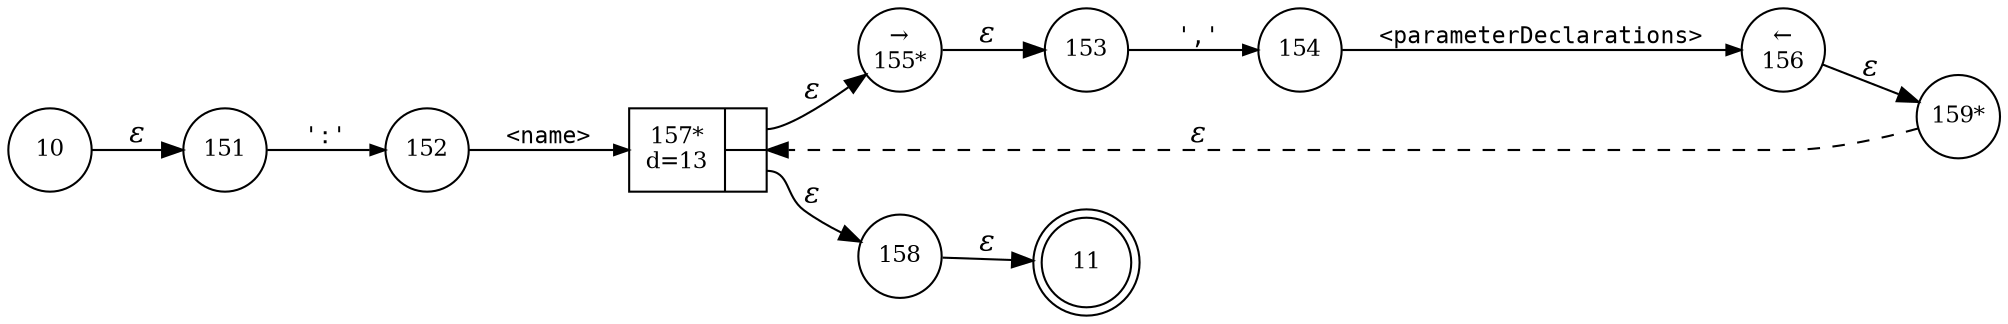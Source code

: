 digraph ATN {
rankdir=LR;
s11[fontsize=11, label="11", shape=doublecircle, fixedsize=true, width=.6];
s151[fontsize=11,label="151", shape=circle, fixedsize=true, width=.55, peripheries=1];
s152[fontsize=11,label="152", shape=circle, fixedsize=true, width=.55, peripheries=1];
s153[fontsize=11,label="153", shape=circle, fixedsize=true, width=.55, peripheries=1];
s10[fontsize=11,label="10", shape=circle, fixedsize=true, width=.55, peripheries=1];
s154[fontsize=11,label="154", shape=circle, fixedsize=true, width=.55, peripheries=1];
s155[fontsize=11,label="&rarr;\n155*", shape=circle, fixedsize=true, width=.55, peripheries=1];
s156[fontsize=11,label="&larr;\n156", shape=circle, fixedsize=true, width=.55, peripheries=1];
s157[fontsize=11,label="{157*\nd=13|{<p0>|<p1>}}", shape=record, fixedsize=false, peripheries=1];
s158[fontsize=11,label="158", shape=circle, fixedsize=true, width=.55, peripheries=1];
s159[fontsize=11,label="159*", shape=circle, fixedsize=true, width=.55, peripheries=1];
s10 -> s151 [fontname="Times-Italic", label="&epsilon;"];
s151 -> s152 [fontsize=11, fontname="Courier", arrowsize=.7, label = "':'", arrowhead = normal];
s152 -> s157 [fontsize=11, fontname="Courier", arrowsize=.7, label = "<name>", arrowhead = normal];
s157:p0 -> s155 [fontname="Times-Italic", label="&epsilon;"];
s157:p1 -> s158 [fontname="Times-Italic", label="&epsilon;"];
s155 -> s153 [fontname="Times-Italic", label="&epsilon;"];
s158 -> s11 [fontname="Times-Italic", label="&epsilon;"];
s153 -> s154 [fontsize=11, fontname="Courier", arrowsize=.7, label = "','", arrowhead = normal];
s154 -> s156 [fontsize=11, fontname="Courier", arrowsize=.7, label = "<parameterDeclarations>", arrowhead = normal];
s156 -> s159 [fontname="Times-Italic", label="&epsilon;"];
s159 -> s157 [fontname="Times-Italic", label="&epsilon;", style="dashed"];
}